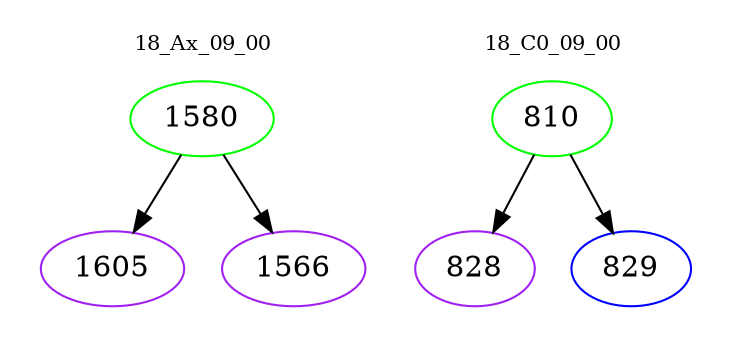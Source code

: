 digraph{
subgraph cluster_0 {
color = white
label = "18_Ax_09_00";
fontsize=10;
T0_1580 [label="1580", color="green"]
T0_1580 -> T0_1605 [color="black"]
T0_1605 [label="1605", color="purple"]
T0_1580 -> T0_1566 [color="black"]
T0_1566 [label="1566", color="purple"]
}
subgraph cluster_1 {
color = white
label = "18_C0_09_00";
fontsize=10;
T1_810 [label="810", color="green"]
T1_810 -> T1_828 [color="black"]
T1_828 [label="828", color="purple"]
T1_810 -> T1_829 [color="black"]
T1_829 [label="829", color="blue"]
}
}
